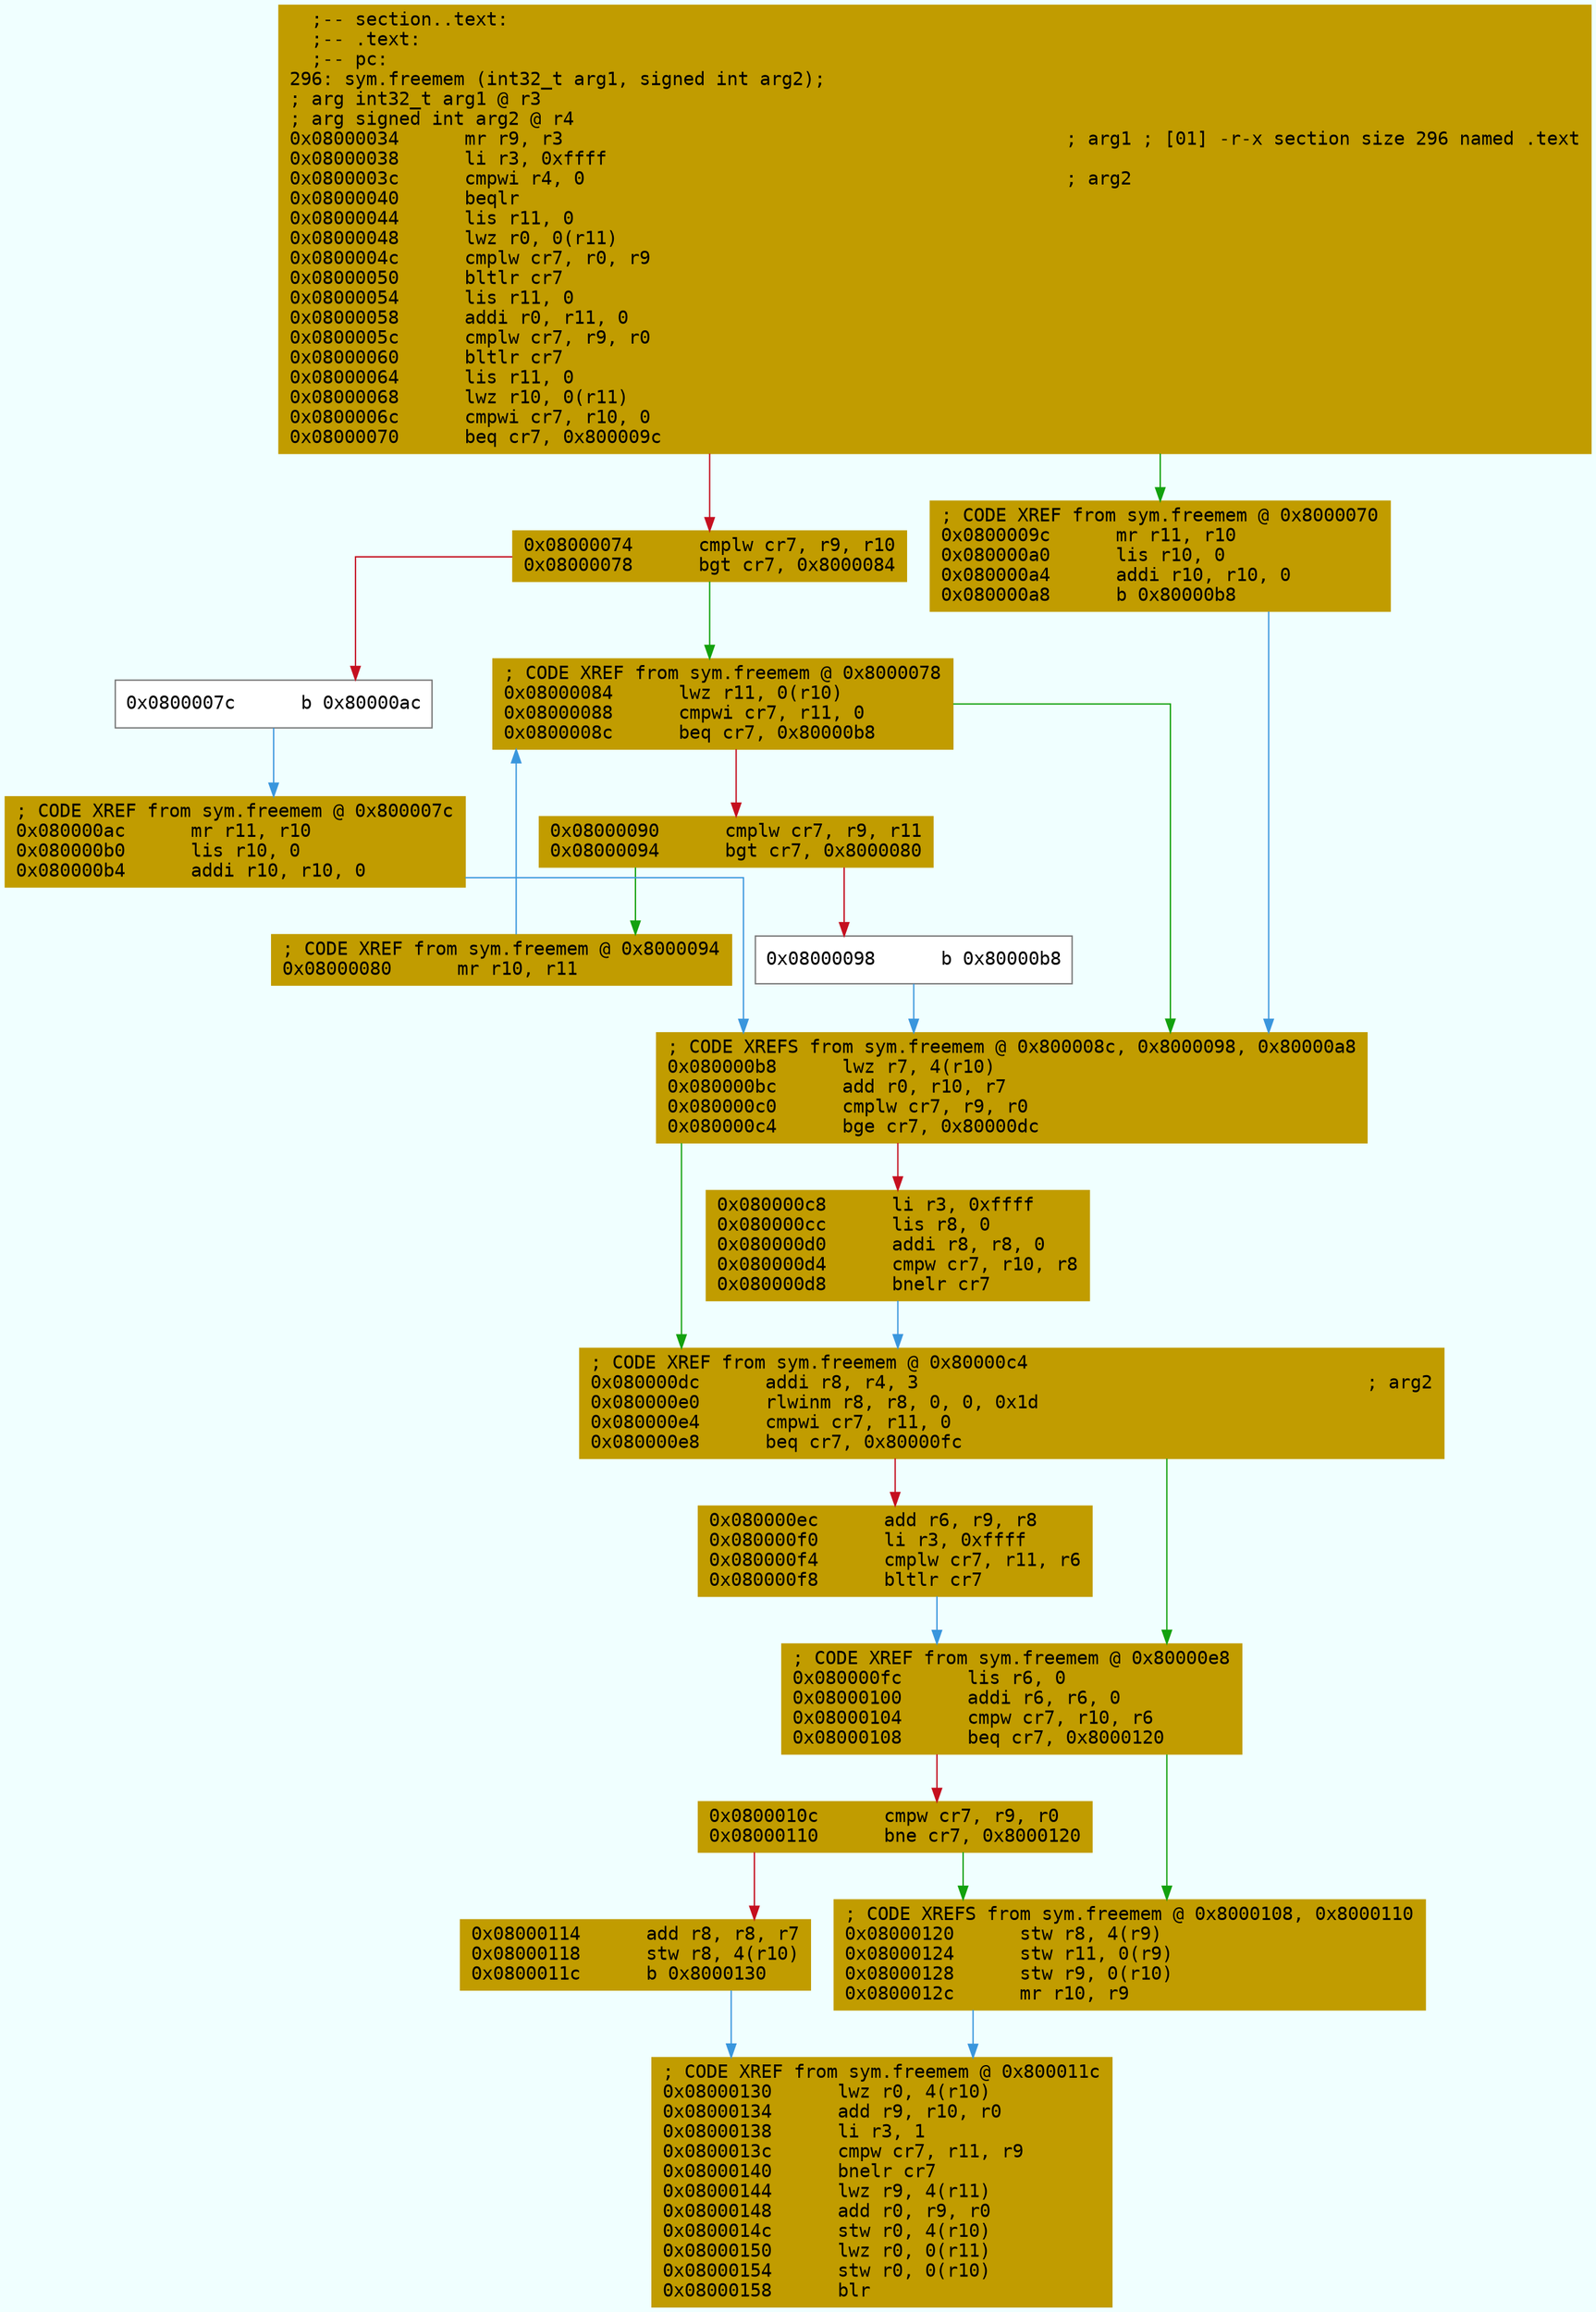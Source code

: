 digraph code {
	graph [bgcolor=azure fontsize=8 fontname="Courier" splines="ortho"];
	node [fillcolor=gray style=filled shape=box];
	edge [arrowhead="normal"];
	"0x08000034" [URL="sym.freemem/0x08000034", fillcolor="#c19c00",color="#c19c00", fontname="Courier",label="  ;-- section..text:\l  ;-- .text:\l  ;-- pc:\l296: sym.freemem (int32_t arg1, signed int arg2);\l; arg int32_t arg1 @ r3\l; arg signed int arg2 @ r4\l0x08000034      mr r9, r3                                              ; arg1 ; [01] -r-x section size 296 named .text\l0x08000038      li r3, 0xffff\l0x0800003c      cmpwi r4, 0                                            ; arg2\l0x08000040      beqlr\l0x08000044      lis r11, 0\l0x08000048      lwz r0, 0(r11)\l0x0800004c      cmplw cr7, r0, r9\l0x08000050      bltlr cr7\l0x08000054      lis r11, 0\l0x08000058      addi r0, r11, 0\l0x0800005c      cmplw cr7, r9, r0\l0x08000060      bltlr cr7\l0x08000064      lis r11, 0\l0x08000068      lwz r10, 0(r11)\l0x0800006c      cmpwi cr7, r10, 0\l0x08000070      beq cr7, 0x800009c\l"]
	"0x08000074" [URL="sym.freemem/0x08000074", fillcolor="#c19c00",color="#c19c00", fontname="Courier",label="0x08000074      cmplw cr7, r9, r10\l0x08000078      bgt cr7, 0x8000084\l"]
	"0x0800007c" [URL="sym.freemem/0x0800007c", fillcolor="white",color="#767676", fontname="Courier",label="0x0800007c      b 0x80000ac\l"]
	"0x08000080" [URL="sym.freemem/0x08000080", fillcolor="#c19c00",color="#c19c00", fontname="Courier",label="; CODE XREF from sym.freemem @ 0x8000094\l0x08000080      mr r10, r11\l"]
	"0x08000084" [URL="sym.freemem/0x08000084", fillcolor="#c19c00",color="#c19c00", fontname="Courier",label="; CODE XREF from sym.freemem @ 0x8000078\l0x08000084      lwz r11, 0(r10)\l0x08000088      cmpwi cr7, r11, 0\l0x0800008c      beq cr7, 0x80000b8\l"]
	"0x08000090" [URL="sym.freemem/0x08000090", fillcolor="#c19c00",color="#c19c00", fontname="Courier",label="0x08000090      cmplw cr7, r9, r11\l0x08000094      bgt cr7, 0x8000080\l"]
	"0x08000098" [URL="sym.freemem/0x08000098", fillcolor="white",color="#767676", fontname="Courier",label="0x08000098      b 0x80000b8\l"]
	"0x0800009c" [URL="sym.freemem/0x0800009c", fillcolor="#c19c00",color="#c19c00", fontname="Courier",label="; CODE XREF from sym.freemem @ 0x8000070\l0x0800009c      mr r11, r10\l0x080000a0      lis r10, 0\l0x080000a4      addi r10, r10, 0\l0x080000a8      b 0x80000b8\l"]
	"0x080000ac" [URL="sym.freemem/0x080000ac", fillcolor="#c19c00",color="#c19c00", fontname="Courier",label="; CODE XREF from sym.freemem @ 0x800007c\l0x080000ac      mr r11, r10\l0x080000b0      lis r10, 0\l0x080000b4      addi r10, r10, 0\l"]
	"0x080000b8" [URL="sym.freemem/0x080000b8", fillcolor="#c19c00",color="#c19c00", fontname="Courier",label="; CODE XREFS from sym.freemem @ 0x800008c, 0x8000098, 0x80000a8\l0x080000b8      lwz r7, 4(r10)\l0x080000bc      add r0, r10, r7\l0x080000c0      cmplw cr7, r9, r0\l0x080000c4      bge cr7, 0x80000dc\l"]
	"0x080000c8" [URL="sym.freemem/0x080000c8", fillcolor="#c19c00",color="#c19c00", fontname="Courier",label="0x080000c8      li r3, 0xffff\l0x080000cc      lis r8, 0\l0x080000d0      addi r8, r8, 0\l0x080000d4      cmpw cr7, r10, r8\l0x080000d8      bnelr cr7\l"]
	"0x080000dc" [URL="sym.freemem/0x080000dc", fillcolor="#c19c00",color="#c19c00", fontname="Courier",label="; CODE XREF from sym.freemem @ 0x80000c4\l0x080000dc      addi r8, r4, 3                                         ; arg2\l0x080000e0      rlwinm r8, r8, 0, 0, 0x1d\l0x080000e4      cmpwi cr7, r11, 0\l0x080000e8      beq cr7, 0x80000fc\l"]
	"0x080000ec" [URL="sym.freemem/0x080000ec", fillcolor="#c19c00",color="#c19c00", fontname="Courier",label="0x080000ec      add r6, r9, r8\l0x080000f0      li r3, 0xffff\l0x080000f4      cmplw cr7, r11, r6\l0x080000f8      bltlr cr7\l"]
	"0x080000fc" [URL="sym.freemem/0x080000fc", fillcolor="#c19c00",color="#c19c00", fontname="Courier",label="; CODE XREF from sym.freemem @ 0x80000e8\l0x080000fc      lis r6, 0\l0x08000100      addi r6, r6, 0\l0x08000104      cmpw cr7, r10, r6\l0x08000108      beq cr7, 0x8000120\l"]
	"0x0800010c" [URL="sym.freemem/0x0800010c", fillcolor="#c19c00",color="#c19c00", fontname="Courier",label="0x0800010c      cmpw cr7, r9, r0\l0x08000110      bne cr7, 0x8000120\l"]
	"0x08000114" [URL="sym.freemem/0x08000114", fillcolor="#c19c00",color="#c19c00", fontname="Courier",label="0x08000114      add r8, r8, r7\l0x08000118      stw r8, 4(r10)\l0x0800011c      b 0x8000130\l"]
	"0x08000120" [URL="sym.freemem/0x08000120", fillcolor="#c19c00",color="#c19c00", fontname="Courier",label="; CODE XREFS from sym.freemem @ 0x8000108, 0x8000110\l0x08000120      stw r8, 4(r9)\l0x08000124      stw r11, 0(r9)\l0x08000128      stw r9, 0(r10)\l0x0800012c      mr r10, r9\l"]
	"0x08000130" [URL="sym.freemem/0x08000130", fillcolor="#c19c00",color="#c19c00", fontname="Courier",label="; CODE XREF from sym.freemem @ 0x800011c\l0x08000130      lwz r0, 4(r10)\l0x08000134      add r9, r10, r0\l0x08000138      li r3, 1\l0x0800013c      cmpw cr7, r11, r9\l0x08000140      bnelr cr7\l0x08000144      lwz r9, 4(r11)\l0x08000148      add r0, r9, r0\l0x0800014c      stw r0, 4(r10)\l0x08000150      lwz r0, 0(r11)\l0x08000154      stw r0, 0(r10)\l0x08000158      blr\l"]
        "0x08000034" -> "0x0800009c" [color="#13a10e"];
        "0x08000034" -> "0x08000074" [color="#c50f1f"];
        "0x08000074" -> "0x08000084" [color="#13a10e"];
        "0x08000074" -> "0x0800007c" [color="#c50f1f"];
        "0x0800007c" -> "0x080000ac" [color="#3a96dd"];
        "0x08000080" -> "0x08000084" [color="#3a96dd"];
        "0x08000084" -> "0x080000b8" [color="#13a10e"];
        "0x08000084" -> "0x08000090" [color="#c50f1f"];
        "0x08000090" -> "0x08000080" [color="#13a10e"];
        "0x08000090" -> "0x08000098" [color="#c50f1f"];
        "0x08000098" -> "0x080000b8" [color="#3a96dd"];
        "0x0800009c" -> "0x080000b8" [color="#3a96dd"];
        "0x080000ac" -> "0x080000b8" [color="#3a96dd"];
        "0x080000b8" -> "0x080000dc" [color="#13a10e"];
        "0x080000b8" -> "0x080000c8" [color="#c50f1f"];
        "0x080000c8" -> "0x080000dc" [color="#3a96dd"];
        "0x080000dc" -> "0x080000fc" [color="#13a10e"];
        "0x080000dc" -> "0x080000ec" [color="#c50f1f"];
        "0x080000ec" -> "0x080000fc" [color="#3a96dd"];
        "0x080000fc" -> "0x08000120" [color="#13a10e"];
        "0x080000fc" -> "0x0800010c" [color="#c50f1f"];
        "0x0800010c" -> "0x08000120" [color="#13a10e"];
        "0x0800010c" -> "0x08000114" [color="#c50f1f"];
        "0x08000114" -> "0x08000130" [color="#3a96dd"];
        "0x08000120" -> "0x08000130" [color="#3a96dd"];
}
